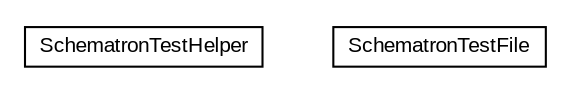 #!/usr/local/bin/dot
#
# Class diagram 
# Generated by UMLGraph version 5.1 (http://www.umlgraph.org/)
#

digraph G {
	edge [fontname="arial",fontsize=10,labelfontname="arial",labelfontsize=10];
	node [fontname="arial",fontsize=10,shape=plaintext];
	nodesep=0.25;
	ranksep=0.5;
	// com.helger.schematron.testfiles.SchematronTestHelper
	c0 [label=<<table title="com.helger.schematron.testfiles.SchematronTestHelper" border="0" cellborder="1" cellspacing="0" cellpadding="2" port="p" href="./SchematronTestHelper.html">
		<tr><td><table border="0" cellspacing="0" cellpadding="1">
<tr><td align="center" balign="center"> SchematronTestHelper </td></tr>
		</table></td></tr>
		</table>>, fontname="arial", fontcolor="black", fontsize=10.0];
	// com.helger.schematron.testfiles.SchematronTestFile
	c1 [label=<<table title="com.helger.schematron.testfiles.SchematronTestFile" border="0" cellborder="1" cellspacing="0" cellpadding="2" port="p" href="./SchematronTestFile.html">
		<tr><td><table border="0" cellspacing="0" cellpadding="1">
<tr><td align="center" balign="center"> SchematronTestFile </td></tr>
		</table></td></tr>
		</table>>, fontname="arial", fontcolor="black", fontsize=10.0];
}

